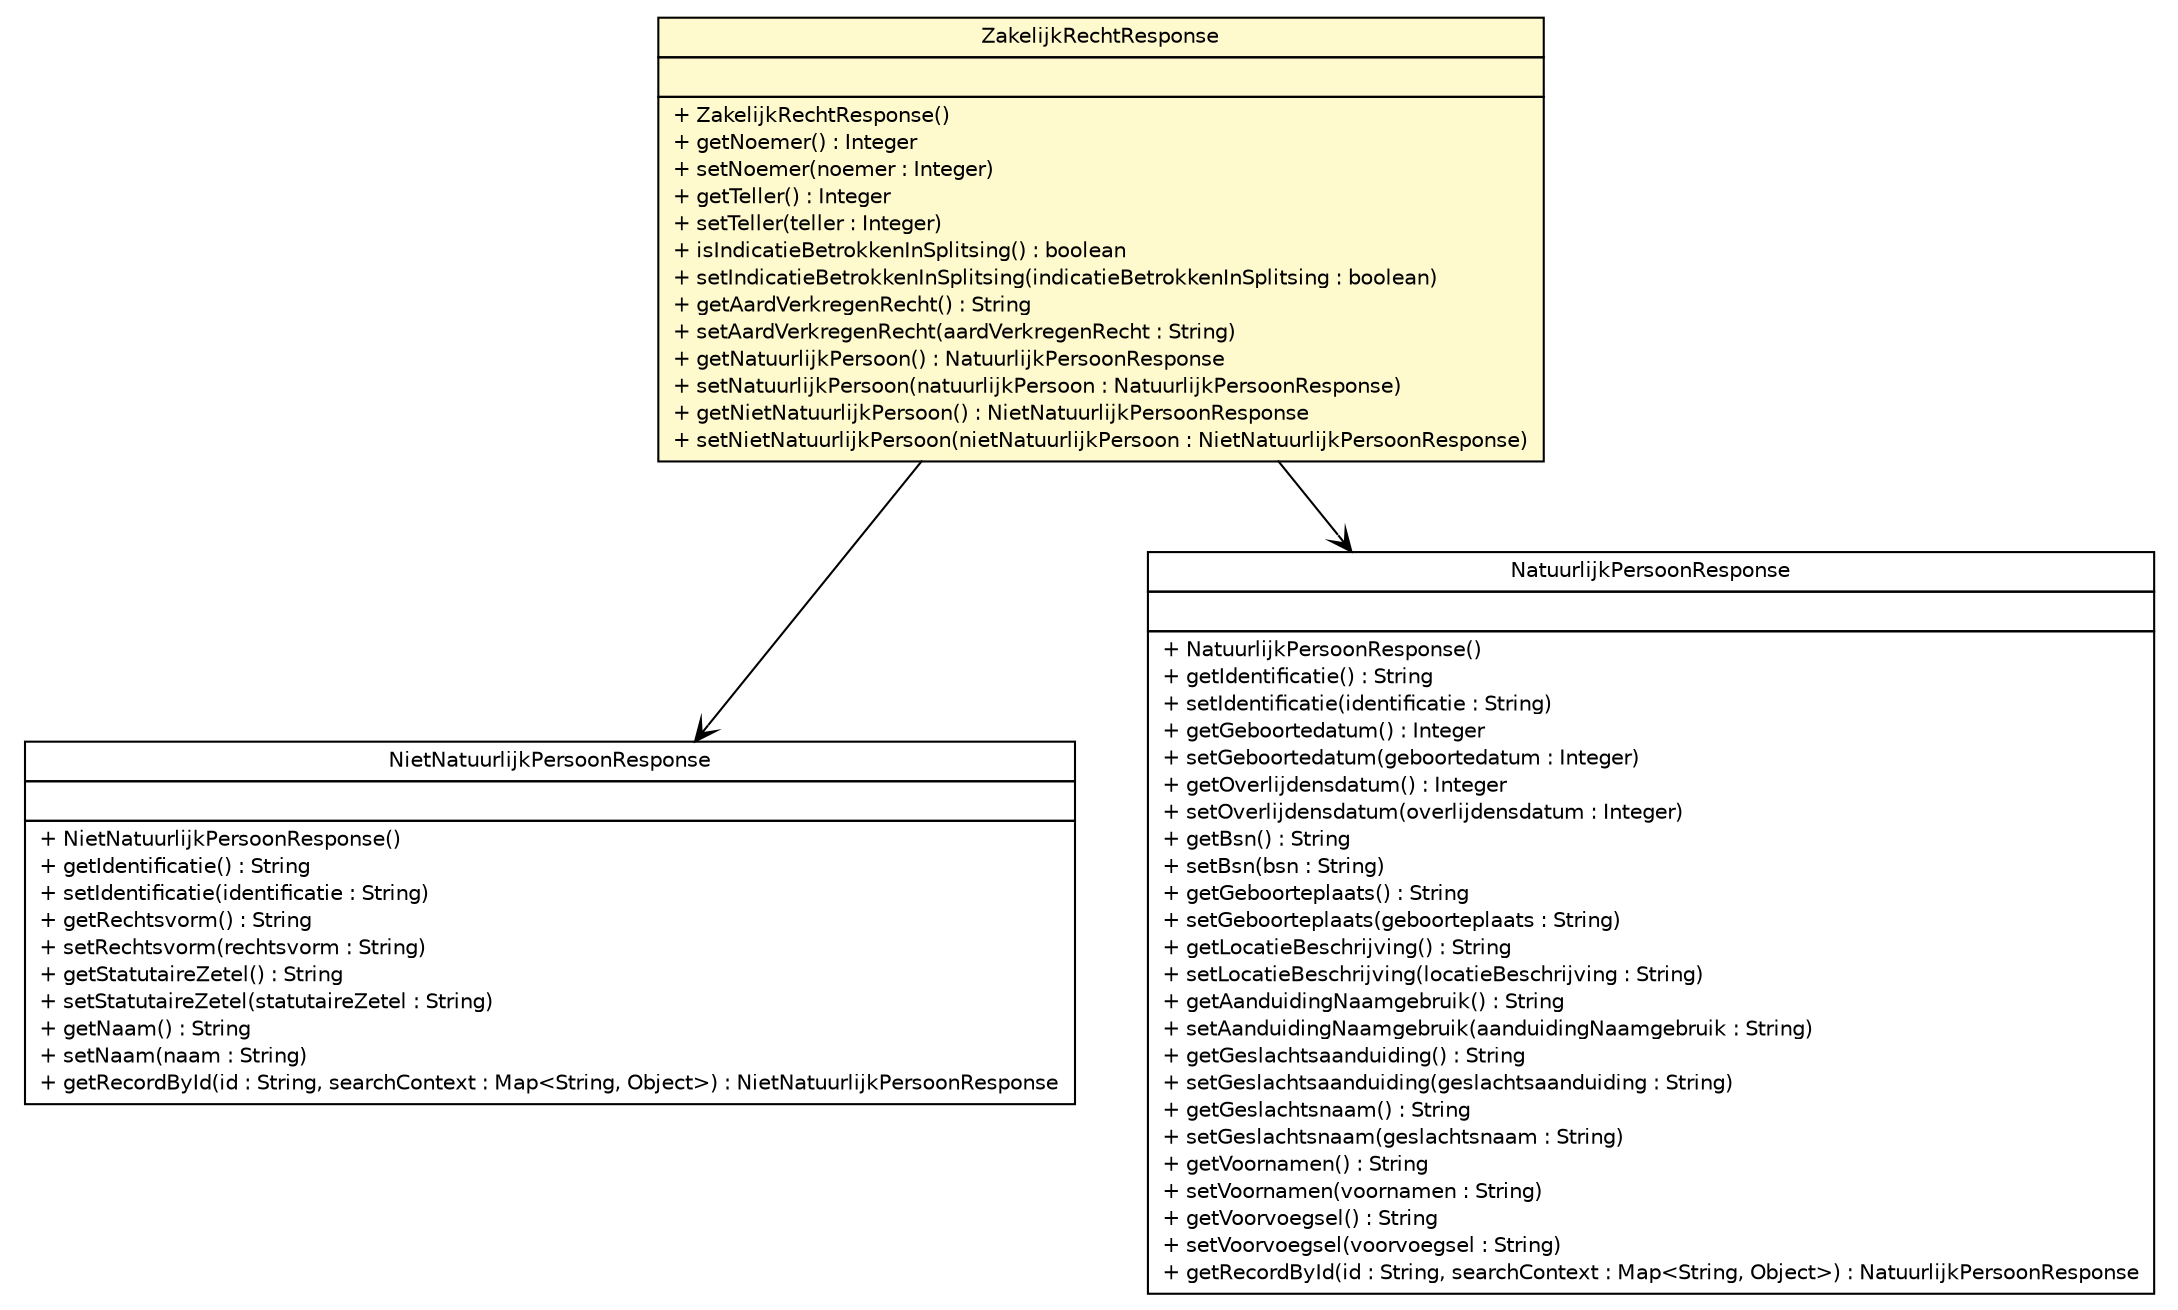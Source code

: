 #!/usr/local/bin/dot
#
# Class diagram 
# Generated by UMLGraph version R5_6-24-gf6e263 (http://www.umlgraph.org/)
#

digraph G {
	edge [fontname="Helvetica",fontsize=10,labelfontname="Helvetica",labelfontsize=10];
	node [fontname="Helvetica",fontsize=10,shape=plaintext];
	nodesep=0.25;
	ranksep=0.5;
	// nl.b3p.brmo.soap.brk.NietNatuurlijkPersoonResponse
	c1737 [label=<<table title="nl.b3p.brmo.soap.brk.NietNatuurlijkPersoonResponse" border="0" cellborder="1" cellspacing="0" cellpadding="2" port="p" href="./NietNatuurlijkPersoonResponse.html">
		<tr><td><table border="0" cellspacing="0" cellpadding="1">
<tr><td align="center" balign="center"> NietNatuurlijkPersoonResponse </td></tr>
		</table></td></tr>
		<tr><td><table border="0" cellspacing="0" cellpadding="1">
<tr><td align="left" balign="left">  </td></tr>
		</table></td></tr>
		<tr><td><table border="0" cellspacing="0" cellpadding="1">
<tr><td align="left" balign="left"> + NietNatuurlijkPersoonResponse() </td></tr>
<tr><td align="left" balign="left"> + getIdentificatie() : String </td></tr>
<tr><td align="left" balign="left"> + setIdentificatie(identificatie : String) </td></tr>
<tr><td align="left" balign="left"> + getRechtsvorm() : String </td></tr>
<tr><td align="left" balign="left"> + setRechtsvorm(rechtsvorm : String) </td></tr>
<tr><td align="left" balign="left"> + getStatutaireZetel() : String </td></tr>
<tr><td align="left" balign="left"> + setStatutaireZetel(statutaireZetel : String) </td></tr>
<tr><td align="left" balign="left"> + getNaam() : String </td></tr>
<tr><td align="left" balign="left"> + setNaam(naam : String) </td></tr>
<tr><td align="left" balign="left"> + getRecordById(id : String, searchContext : Map&lt;String, Object&gt;) : NietNatuurlijkPersoonResponse </td></tr>
		</table></td></tr>
		</table>>, URL="./NietNatuurlijkPersoonResponse.html", fontname="Helvetica", fontcolor="black", fontsize=10.0];
	// nl.b3p.brmo.soap.brk.NatuurlijkPersoonResponse
	c1744 [label=<<table title="nl.b3p.brmo.soap.brk.NatuurlijkPersoonResponse" border="0" cellborder="1" cellspacing="0" cellpadding="2" port="p" href="./NatuurlijkPersoonResponse.html">
		<tr><td><table border="0" cellspacing="0" cellpadding="1">
<tr><td align="center" balign="center"> NatuurlijkPersoonResponse </td></tr>
		</table></td></tr>
		<tr><td><table border="0" cellspacing="0" cellpadding="1">
<tr><td align="left" balign="left">  </td></tr>
		</table></td></tr>
		<tr><td><table border="0" cellspacing="0" cellpadding="1">
<tr><td align="left" balign="left"> + NatuurlijkPersoonResponse() </td></tr>
<tr><td align="left" balign="left"> + getIdentificatie() : String </td></tr>
<tr><td align="left" balign="left"> + setIdentificatie(identificatie : String) </td></tr>
<tr><td align="left" balign="left"> + getGeboortedatum() : Integer </td></tr>
<tr><td align="left" balign="left"> + setGeboortedatum(geboortedatum : Integer) </td></tr>
<tr><td align="left" balign="left"> + getOverlijdensdatum() : Integer </td></tr>
<tr><td align="left" balign="left"> + setOverlijdensdatum(overlijdensdatum : Integer) </td></tr>
<tr><td align="left" balign="left"> + getBsn() : String </td></tr>
<tr><td align="left" balign="left"> + setBsn(bsn : String) </td></tr>
<tr><td align="left" balign="left"> + getGeboorteplaats() : String </td></tr>
<tr><td align="left" balign="left"> + setGeboorteplaats(geboorteplaats : String) </td></tr>
<tr><td align="left" balign="left"> + getLocatieBeschrijving() : String </td></tr>
<tr><td align="left" balign="left"> + setLocatieBeschrijving(locatieBeschrijving : String) </td></tr>
<tr><td align="left" balign="left"> + getAanduidingNaamgebruik() : String </td></tr>
<tr><td align="left" balign="left"> + setAanduidingNaamgebruik(aanduidingNaamgebruik : String) </td></tr>
<tr><td align="left" balign="left"> + getGeslachtsaanduiding() : String </td></tr>
<tr><td align="left" balign="left"> + setGeslachtsaanduiding(geslachtsaanduiding : String) </td></tr>
<tr><td align="left" balign="left"> + getGeslachtsnaam() : String </td></tr>
<tr><td align="left" balign="left"> + setGeslachtsnaam(geslachtsnaam : String) </td></tr>
<tr><td align="left" balign="left"> + getVoornamen() : String </td></tr>
<tr><td align="left" balign="left"> + setVoornamen(voornamen : String) </td></tr>
<tr><td align="left" balign="left"> + getVoorvoegsel() : String </td></tr>
<tr><td align="left" balign="left"> + setVoorvoegsel(voorvoegsel : String) </td></tr>
<tr><td align="left" balign="left"> + getRecordById(id : String, searchContext : Map&lt;String, Object&gt;) : NatuurlijkPersoonResponse </td></tr>
		</table></td></tr>
		</table>>, URL="./NatuurlijkPersoonResponse.html", fontname="Helvetica", fontcolor="black", fontsize=10.0];
	// nl.b3p.brmo.soap.brk.ZakelijkRechtResponse
	c1748 [label=<<table title="nl.b3p.brmo.soap.brk.ZakelijkRechtResponse" border="0" cellborder="1" cellspacing="0" cellpadding="2" port="p" bgcolor="lemonChiffon" href="./ZakelijkRechtResponse.html">
		<tr><td><table border="0" cellspacing="0" cellpadding="1">
<tr><td align="center" balign="center"> ZakelijkRechtResponse </td></tr>
		</table></td></tr>
		<tr><td><table border="0" cellspacing="0" cellpadding="1">
<tr><td align="left" balign="left">  </td></tr>
		</table></td></tr>
		<tr><td><table border="0" cellspacing="0" cellpadding="1">
<tr><td align="left" balign="left"> + ZakelijkRechtResponse() </td></tr>
<tr><td align="left" balign="left"> + getNoemer() : Integer </td></tr>
<tr><td align="left" balign="left"> + setNoemer(noemer : Integer) </td></tr>
<tr><td align="left" balign="left"> + getTeller() : Integer </td></tr>
<tr><td align="left" balign="left"> + setTeller(teller : Integer) </td></tr>
<tr><td align="left" balign="left"> + isIndicatieBetrokkenInSplitsing() : boolean </td></tr>
<tr><td align="left" balign="left"> + setIndicatieBetrokkenInSplitsing(indicatieBetrokkenInSplitsing : boolean) </td></tr>
<tr><td align="left" balign="left"> + getAardVerkregenRecht() : String </td></tr>
<tr><td align="left" balign="left"> + setAardVerkregenRecht(aardVerkregenRecht : String) </td></tr>
<tr><td align="left" balign="left"> + getNatuurlijkPersoon() : NatuurlijkPersoonResponse </td></tr>
<tr><td align="left" balign="left"> + setNatuurlijkPersoon(natuurlijkPersoon : NatuurlijkPersoonResponse) </td></tr>
<tr><td align="left" balign="left"> + getNietNatuurlijkPersoon() : NietNatuurlijkPersoonResponse </td></tr>
<tr><td align="left" balign="left"> + setNietNatuurlijkPersoon(nietNatuurlijkPersoon : NietNatuurlijkPersoonResponse) </td></tr>
		</table></td></tr>
		</table>>, URL="./ZakelijkRechtResponse.html", fontname="Helvetica", fontcolor="black", fontsize=10.0];
	// nl.b3p.brmo.soap.brk.ZakelijkRechtResponse NAVASSOC nl.b3p.brmo.soap.brk.NatuurlijkPersoonResponse
	c1748:p -> c1744:p [taillabel="", label="", headlabel="", fontname="Helvetica", fontcolor="black", fontsize=10.0, color="black", arrowhead=open];
	// nl.b3p.brmo.soap.brk.ZakelijkRechtResponse NAVASSOC nl.b3p.brmo.soap.brk.NietNatuurlijkPersoonResponse
	c1748:p -> c1737:p [taillabel="", label="", headlabel="", fontname="Helvetica", fontcolor="black", fontsize=10.0, color="black", arrowhead=open];
}

